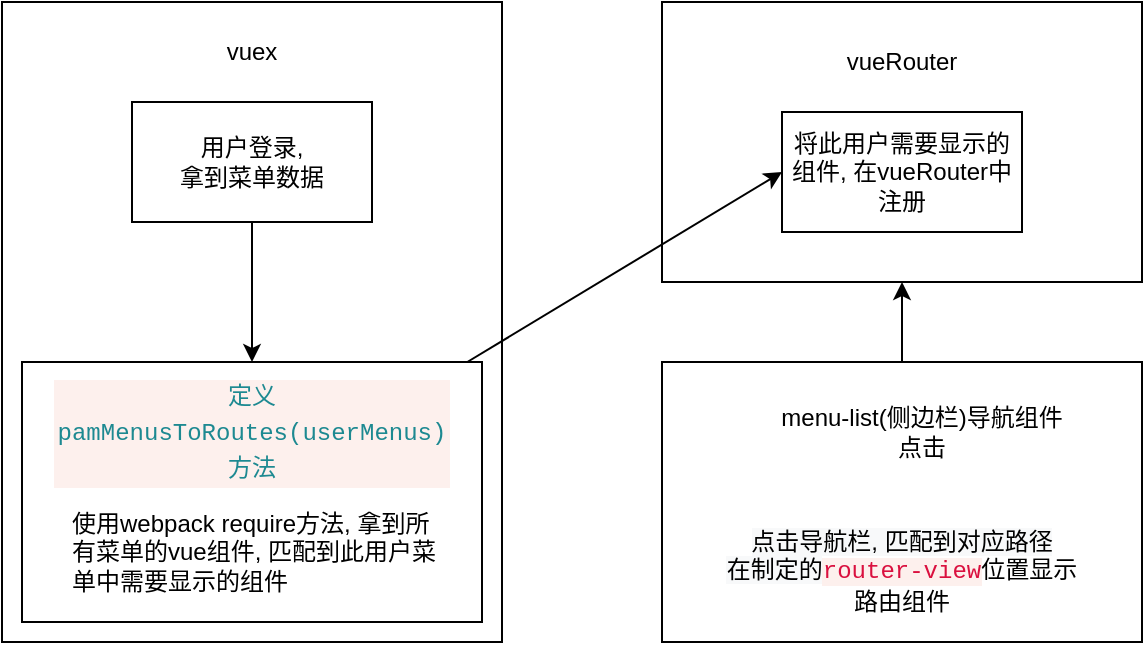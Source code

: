 <mxfile>
    <diagram id="pZs3le-lBMWBFQ1Hm-CA" name="第 1 页">
        <mxGraphModel dx="646" dy="575" grid="1" gridSize="10" guides="1" tooltips="1" connect="1" arrows="1" fold="1" page="1" pageScale="1" pageWidth="827" pageHeight="1169" math="0" shadow="0">
            <root>
                <mxCell id="0"/>
                <mxCell id="1" parent="0"/>
                <mxCell id="3" value="" style="rounded=0;whiteSpace=wrap;html=1;" parent="1" vertex="1">
                    <mxGeometry x="110" y="70" width="250" height="320" as="geometry"/>
                </mxCell>
                <mxCell id="2" value="用户登录,&lt;br&gt;拿到菜单数据" style="rounded=0;whiteSpace=wrap;html=1;" parent="1" vertex="1">
                    <mxGeometry x="175" y="120" width="120" height="60" as="geometry"/>
                </mxCell>
                <mxCell id="4" value="vuex" style="text;html=1;strokeColor=none;fillColor=none;align=center;verticalAlign=middle;whiteSpace=wrap;rounded=0;" parent="1" vertex="1">
                    <mxGeometry x="205" y="80" width="60" height="30" as="geometry"/>
                </mxCell>
                <mxCell id="5" value="" style="rounded=0;whiteSpace=wrap;html=1;" parent="1" vertex="1">
                    <mxGeometry x="120" y="250" width="230" height="130" as="geometry"/>
                </mxCell>
                <mxCell id="6" value="&lt;div style=&quot;color: rgb(51 , 51 , 51) ; background-color: rgb(253 , 240 , 237) ; font-family: &amp;#34;menlo&amp;#34; , &amp;#34;monaco&amp;#34; , &amp;#34;courier new&amp;#34; , monospace ; line-height: 18px&quot;&gt;&lt;span style=&quot;color: #1d8991&quot;&gt;定义pamMenusToRoutes(userMenus)方法&lt;/span&gt;&lt;/div&gt;" style="text;html=1;strokeColor=none;fillColor=none;align=center;verticalAlign=middle;whiteSpace=wrap;rounded=0;" parent="1" vertex="1">
                    <mxGeometry x="135" y="270" width="200" height="30" as="geometry"/>
                </mxCell>
                <mxCell id="8" value="" style="endArrow=classic;html=1;entryX=0.5;entryY=0;entryDx=0;entryDy=0;" parent="1" source="2" target="5" edge="1">
                    <mxGeometry width="50" height="50" relative="1" as="geometry">
                        <mxPoint x="220" y="230" as="sourcePoint"/>
                        <mxPoint x="220" y="240" as="targetPoint"/>
                    </mxGeometry>
                </mxCell>
                <mxCell id="11" value="使用webpack require方法, 拿到所有菜单的vue组件, 匹配到此用户菜单中需要显示的组件" style="text;html=1;strokeColor=none;fillColor=none;align=left;verticalAlign=middle;whiteSpace=wrap;rounded=0;" parent="1" vertex="1">
                    <mxGeometry x="142.5" y="320" width="185" height="50" as="geometry"/>
                </mxCell>
                <mxCell id="13" value="" style="rounded=0;whiteSpace=wrap;html=1;" parent="1" vertex="1">
                    <mxGeometry x="440" y="70" width="240" height="140" as="geometry"/>
                </mxCell>
                <mxCell id="15" value="vueRouter" style="text;html=1;strokeColor=none;fillColor=none;align=center;verticalAlign=middle;whiteSpace=wrap;rounded=0;" parent="1" vertex="1">
                    <mxGeometry x="530" y="85" width="60" height="30" as="geometry"/>
                </mxCell>
                <mxCell id="16" value="将此用户需要显示的组件, 在vueRouter中注册" style="rounded=0;whiteSpace=wrap;html=1;" parent="1" vertex="1">
                    <mxGeometry x="500" y="125" width="120" height="60" as="geometry"/>
                </mxCell>
                <mxCell id="20" style="edgeStyle=none;html=1;entryX=0.5;entryY=1;entryDx=0;entryDy=0;fontColor=#000000;" parent="1" source="17" target="13" edge="1">
                    <mxGeometry relative="1" as="geometry"/>
                </mxCell>
                <mxCell id="17" value="" style="rounded=0;whiteSpace=wrap;html=1;" parent="1" vertex="1">
                    <mxGeometry x="440" y="250" width="240" height="140" as="geometry"/>
                </mxCell>
                <mxCell id="18" value="menu-list(侧边栏)导航组件&lt;br&gt;点击" style="text;html=1;strokeColor=none;fillColor=none;align=center;verticalAlign=middle;whiteSpace=wrap;rounded=0;" parent="1" vertex="1">
                    <mxGeometry x="470" y="270" width="200" height="30" as="geometry"/>
                </mxCell>
                <mxCell id="21" value="&lt;span style=&quot;background-color: rgb(248 , 249 , 250)&quot;&gt;点击导航栏, 匹配到对应路径&lt;/span&gt;&lt;br style=&quot;background-color: rgb(248 , 249 , 250)&quot;&gt;&lt;span style=&quot;background-color: rgb(248 , 249 , 250)&quot;&gt;在制定的&lt;/span&gt;&lt;span style=&quot;color: rgb(218 , 16 , 63) ; background-color: rgb(253 , 240 , 237) ; font-family: &amp;#34;menlo&amp;#34; , &amp;#34;monaco&amp;#34; , &amp;#34;courier new&amp;#34; , monospace&quot;&gt;router-view&lt;/span&gt;&lt;span style=&quot;font-family: &amp;#34;menlo&amp;#34; , &amp;#34;monaco&amp;#34; , &amp;#34;courier new&amp;#34; , monospace&quot;&gt;位置显示路由组件&lt;/span&gt;" style="text;html=1;strokeColor=none;fillColor=none;align=center;verticalAlign=middle;whiteSpace=wrap;rounded=0;labelBackgroundColor=#FFFFFF;fontColor=#000000;" parent="1" vertex="1">
                    <mxGeometry x="470" y="340" width="180" height="30" as="geometry"/>
                </mxCell>
                <mxCell id="14" style="edgeStyle=none;html=1;entryX=0;entryY=0.5;entryDx=0;entryDy=0;" parent="1" source="5" target="16" edge="1">
                    <mxGeometry relative="1" as="geometry"/>
                </mxCell>
            </root>
        </mxGraphModel>
    </diagram>
</mxfile>